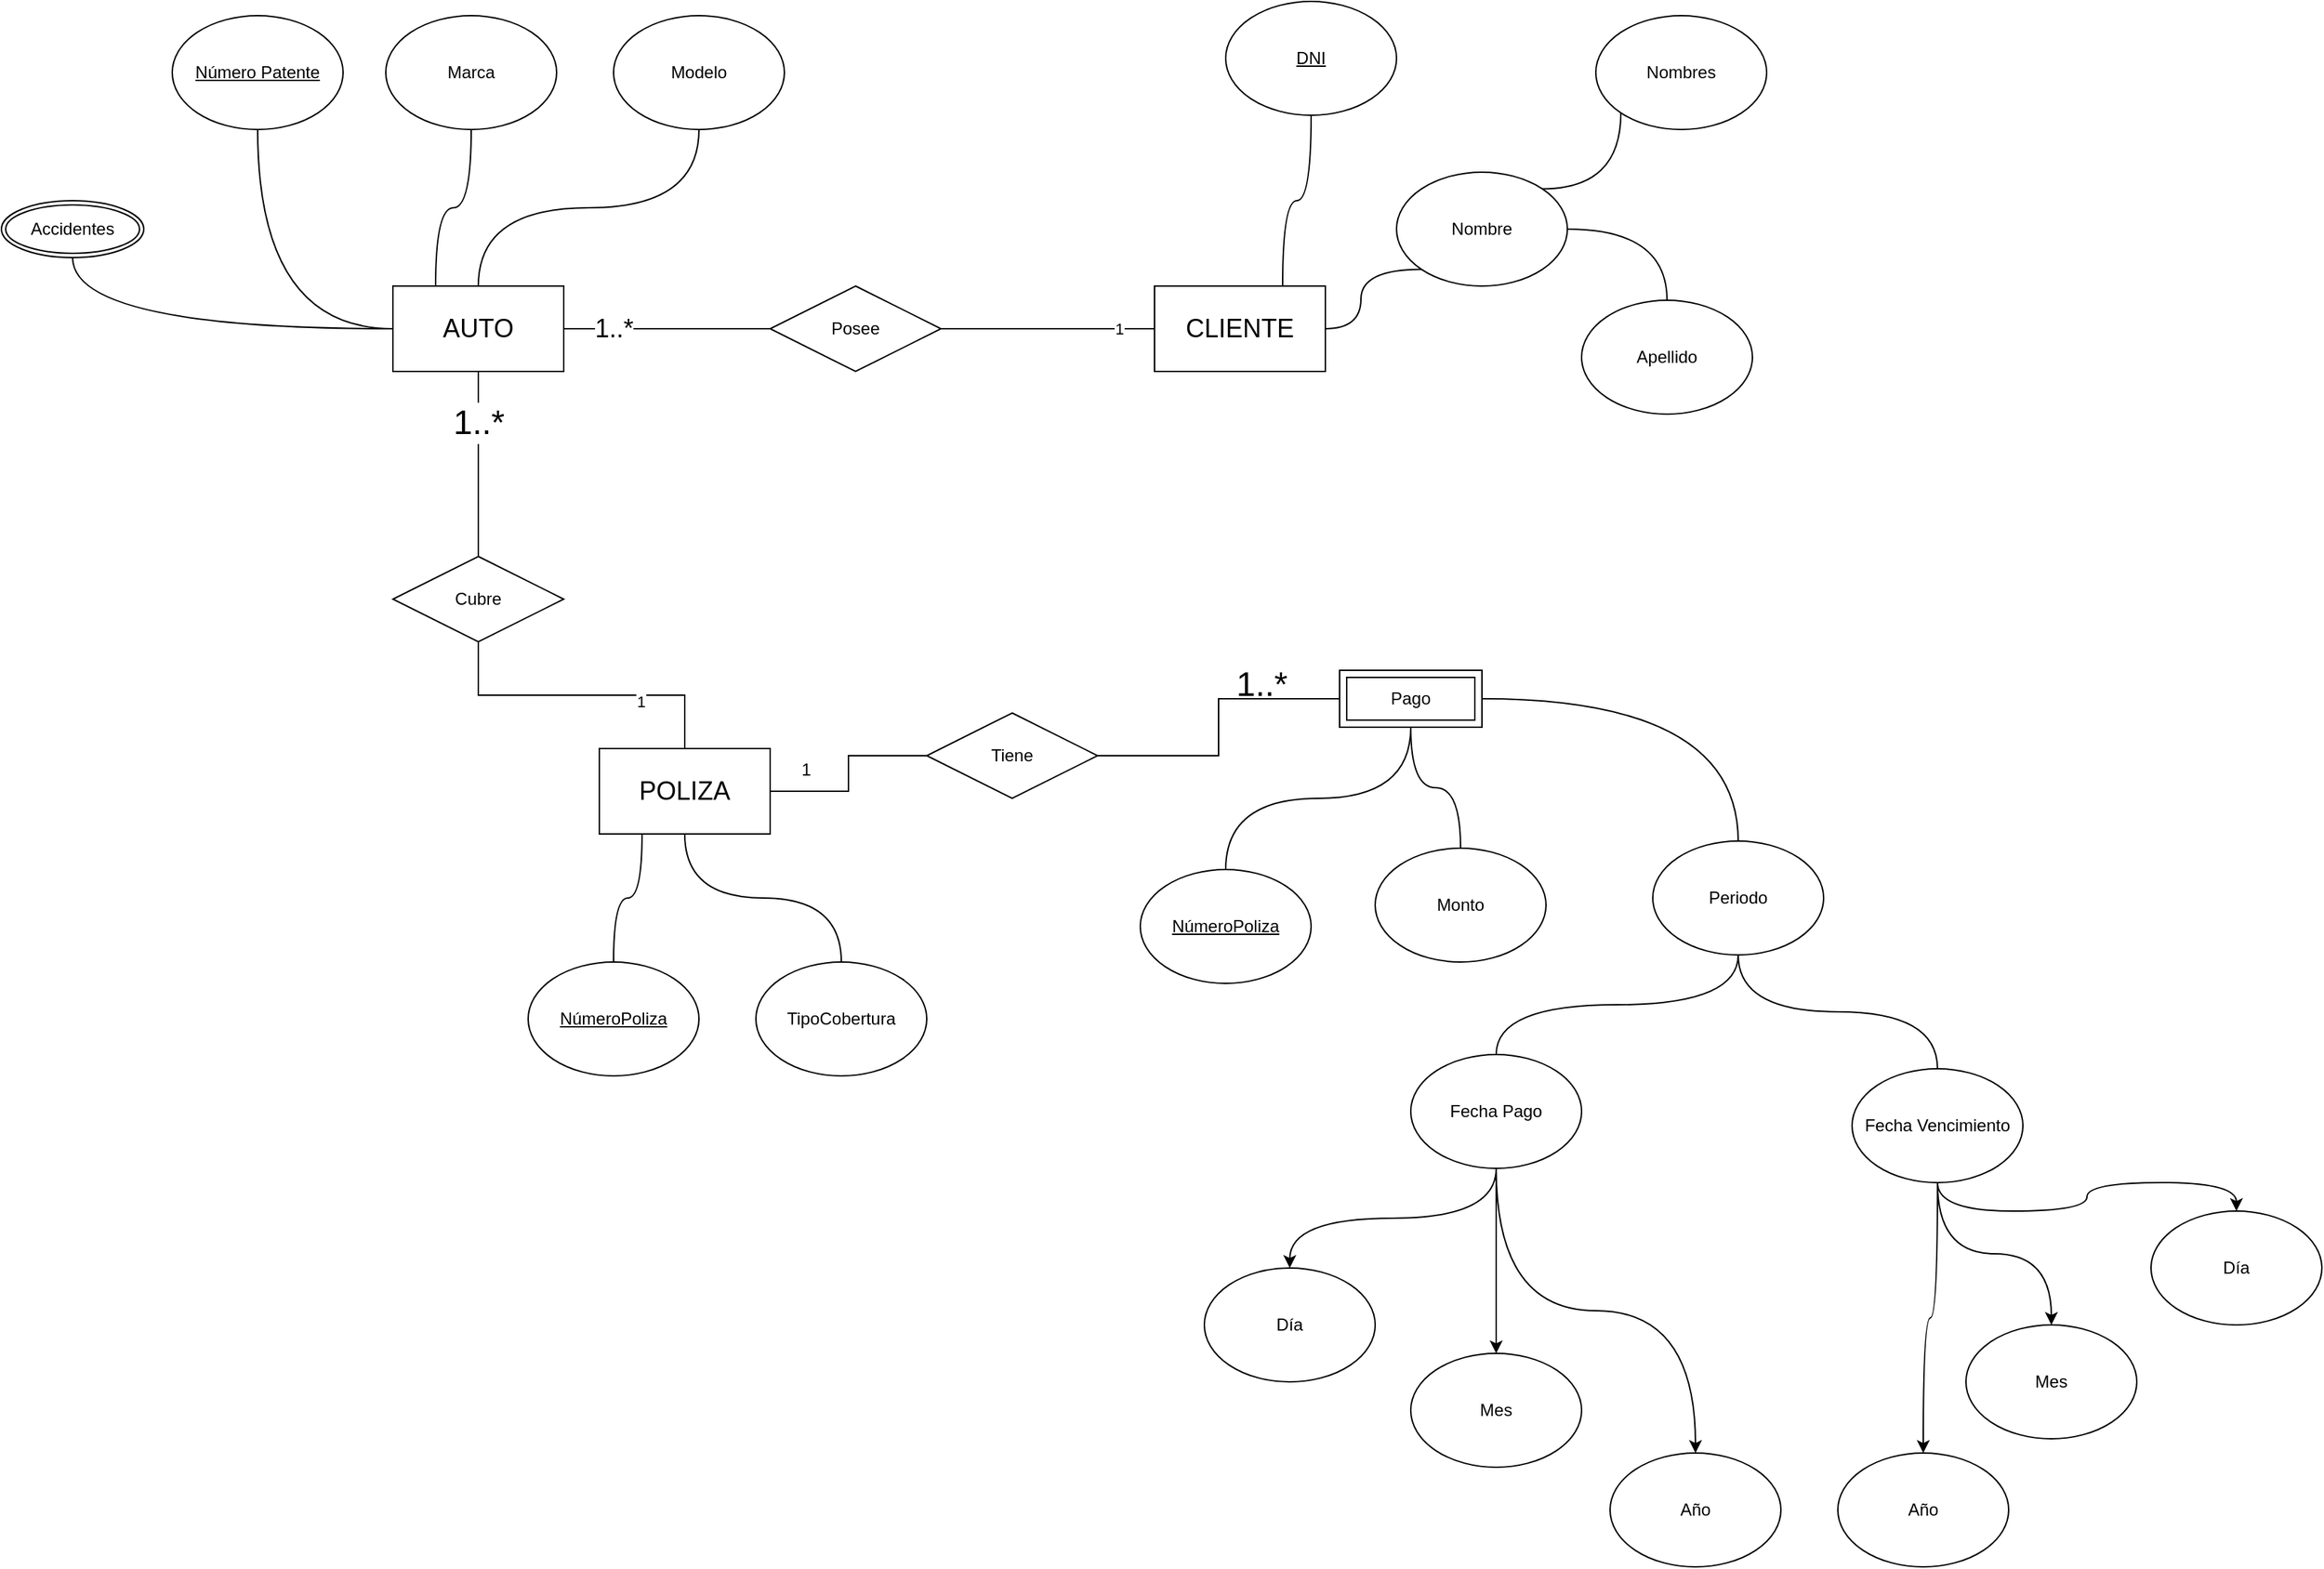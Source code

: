 <mxfile version="21.7.5" type="github">
  <diagram name="Page-1" id="w-JzwQ_G5Ys7sobJ8YCk">
    <mxGraphModel dx="3618" dy="1230" grid="1" gridSize="10" guides="1" tooltips="1" connect="1" arrows="1" fold="1" page="1" pageScale="1" pageWidth="1390" pageHeight="980" background="none" math="0" shadow="0">
      <root>
        <mxCell id="0" />
        <mxCell id="1" parent="0" />
        <mxCell id="en3zWKaObUNiRIa_m3Aj-10" style="edgeStyle=orthogonalEdgeStyle;orthogonalLoop=1;jettySize=auto;html=1;exitX=0;exitY=0.5;exitDx=0;exitDy=0;entryX=0.5;entryY=1;entryDx=0;entryDy=0;curved=1;endArrow=none;endFill=0;" parent="1" source="en3zWKaObUNiRIa_m3Aj-1" target="en3zWKaObUNiRIa_m3Aj-6" edge="1">
          <mxGeometry relative="1" as="geometry" />
        </mxCell>
        <mxCell id="en3zWKaObUNiRIa_m3Aj-11" style="edgeStyle=orthogonalEdgeStyle;orthogonalLoop=1;jettySize=auto;html=1;exitX=0.25;exitY=0;exitDx=0;exitDy=0;entryX=0.5;entryY=1;entryDx=0;entryDy=0;curved=1;strokeColor=default;endArrow=none;endFill=0;" parent="1" source="en3zWKaObUNiRIa_m3Aj-1" target="en3zWKaObUNiRIa_m3Aj-7" edge="1">
          <mxGeometry relative="1" as="geometry" />
        </mxCell>
        <mxCell id="en3zWKaObUNiRIa_m3Aj-12" style="edgeStyle=orthogonalEdgeStyle;orthogonalLoop=1;jettySize=auto;html=1;exitX=0.5;exitY=0;exitDx=0;exitDy=0;entryX=0.5;entryY=1;entryDx=0;entryDy=0;curved=1;endArrow=none;endFill=0;" parent="1" source="en3zWKaObUNiRIa_m3Aj-1" target="en3zWKaObUNiRIa_m3Aj-8" edge="1">
          <mxGeometry relative="1" as="geometry" />
        </mxCell>
        <mxCell id="WmEjxmeqEbuU-c8R5MFx-9" style="edgeStyle=orthogonalEdgeStyle;orthogonalLoop=1;jettySize=auto;html=1;exitX=0;exitY=0.5;exitDx=0;exitDy=0;entryX=0.5;entryY=1;entryDx=0;entryDy=0;curved=1;endArrow=none;endFill=0;" edge="1" parent="1" source="en3zWKaObUNiRIa_m3Aj-1" target="WmEjxmeqEbuU-c8R5MFx-8">
          <mxGeometry relative="1" as="geometry" />
        </mxCell>
        <mxCell id="en3zWKaObUNiRIa_m3Aj-1" value="&lt;font style=&quot;font-size: 18px;&quot;&gt;AUTO&lt;/font&gt;" style="rounded=0;whiteSpace=wrap;html=1;" parent="1" vertex="1">
          <mxGeometry x="65" y="270" width="120" height="60" as="geometry" />
        </mxCell>
        <mxCell id="en3zWKaObUNiRIa_m3Aj-18" style="edgeStyle=orthogonalEdgeStyle;orthogonalLoop=1;jettySize=auto;html=1;exitX=1;exitY=0.5;exitDx=0;exitDy=0;entryX=0;entryY=1;entryDx=0;entryDy=0;curved=1;endArrow=none;endFill=0;" parent="1" source="en3zWKaObUNiRIa_m3Aj-2" target="en3zWKaObUNiRIa_m3Aj-15" edge="1">
          <mxGeometry relative="1" as="geometry" />
        </mxCell>
        <mxCell id="en3zWKaObUNiRIa_m3Aj-19" style="edgeStyle=orthogonalEdgeStyle;orthogonalLoop=1;jettySize=auto;html=1;exitX=0.75;exitY=0;exitDx=0;exitDy=0;entryX=0.5;entryY=1;entryDx=0;entryDy=0;curved=1;endArrow=none;endFill=0;" parent="1" source="en3zWKaObUNiRIa_m3Aj-2" target="en3zWKaObUNiRIa_m3Aj-14" edge="1">
          <mxGeometry relative="1" as="geometry" />
        </mxCell>
        <mxCell id="en3zWKaObUNiRIa_m3Aj-2" value="&lt;font style=&quot;font-size: 18px;&quot;&gt;CLIENTE&lt;/font&gt;" style="rounded=0;whiteSpace=wrap;html=1;" parent="1" vertex="1">
          <mxGeometry x="600" y="270" width="120" height="60" as="geometry" />
        </mxCell>
        <mxCell id="en3zWKaObUNiRIa_m3Aj-25" style="edgeStyle=orthogonalEdgeStyle;orthogonalLoop=1;jettySize=auto;html=1;exitX=0.25;exitY=1;exitDx=0;exitDy=0;entryX=0.5;entryY=0;entryDx=0;entryDy=0;curved=1;endArrow=none;endFill=0;" parent="1" source="en3zWKaObUNiRIa_m3Aj-3" target="en3zWKaObUNiRIa_m3Aj-22" edge="1">
          <mxGeometry relative="1" as="geometry" />
        </mxCell>
        <mxCell id="en3zWKaObUNiRIa_m3Aj-26" style="edgeStyle=orthogonalEdgeStyle;orthogonalLoop=1;jettySize=auto;html=1;exitX=0.5;exitY=1;exitDx=0;exitDy=0;entryX=0.5;entryY=0;entryDx=0;entryDy=0;curved=1;endArrow=none;endFill=0;" parent="1" source="en3zWKaObUNiRIa_m3Aj-3" target="en3zWKaObUNiRIa_m3Aj-23" edge="1">
          <mxGeometry relative="1" as="geometry" />
        </mxCell>
        <mxCell id="en3zWKaObUNiRIa_m3Aj-3" value="&lt;font style=&quot;font-size: 18px;&quot;&gt;POLIZA&lt;/font&gt;" style="rounded=0;whiteSpace=wrap;html=1;" parent="1" vertex="1">
          <mxGeometry x="210" y="595" width="120" height="60" as="geometry" />
        </mxCell>
        <mxCell id="en3zWKaObUNiRIa_m3Aj-37" style="edgeStyle=orthogonalEdgeStyle;orthogonalLoop=1;jettySize=auto;html=1;exitX=1;exitY=0.5;exitDx=0;exitDy=0;entryX=0.5;entryY=0;entryDx=0;entryDy=0;curved=1;endArrow=none;endFill=0;" parent="1" source="WmEjxmeqEbuU-c8R5MFx-16" target="en3zWKaObUNiRIa_m3Aj-28" edge="1">
          <mxGeometry relative="1" as="geometry">
            <mxPoint x="830" y="575.0" as="sourcePoint" />
          </mxGeometry>
        </mxCell>
        <mxCell id="en3zWKaObUNiRIa_m3Aj-38" style="edgeStyle=orthogonalEdgeStyle;orthogonalLoop=1;jettySize=auto;html=1;exitX=0.5;exitY=1;exitDx=0;exitDy=0;entryX=0.5;entryY=0;entryDx=0;entryDy=0;curved=1;endArrow=none;endFill=0;" parent="1" source="WmEjxmeqEbuU-c8R5MFx-16" target="en3zWKaObUNiRIa_m3Aj-27" edge="1">
          <mxGeometry relative="1" as="geometry">
            <mxPoint x="770" y="590.0" as="sourcePoint" />
          </mxGeometry>
        </mxCell>
        <mxCell id="en3zWKaObUNiRIa_m3Aj-6" value="&lt;u&gt;Número Patente&lt;/u&gt;" style="ellipse;whiteSpace=wrap;html=1;" parent="1" vertex="1">
          <mxGeometry x="-90" y="80" width="120" height="80" as="geometry" />
        </mxCell>
        <mxCell id="en3zWKaObUNiRIa_m3Aj-7" value="Marca" style="ellipse;whiteSpace=wrap;html=1;" parent="1" vertex="1">
          <mxGeometry x="60" y="80" width="120" height="80" as="geometry" />
        </mxCell>
        <mxCell id="en3zWKaObUNiRIa_m3Aj-8" value="&lt;div&gt;Modelo&lt;/div&gt;" style="ellipse;whiteSpace=wrap;html=1;" parent="1" vertex="1">
          <mxGeometry x="220" y="80" width="120" height="80" as="geometry" />
        </mxCell>
        <mxCell id="en3zWKaObUNiRIa_m3Aj-14" value="&lt;u&gt;DNI&lt;/u&gt;" style="ellipse;whiteSpace=wrap;html=1;" parent="1" vertex="1">
          <mxGeometry x="650" y="70" width="120" height="80" as="geometry" />
        </mxCell>
        <mxCell id="en3zWKaObUNiRIa_m3Aj-20" style="edgeStyle=orthogonalEdgeStyle;orthogonalLoop=1;jettySize=auto;html=1;exitX=1;exitY=0;exitDx=0;exitDy=0;entryX=0;entryY=1;entryDx=0;entryDy=0;curved=1;endArrow=none;endFill=0;" parent="1" source="en3zWKaObUNiRIa_m3Aj-15" target="en3zWKaObUNiRIa_m3Aj-17" edge="1">
          <mxGeometry relative="1" as="geometry" />
        </mxCell>
        <mxCell id="en3zWKaObUNiRIa_m3Aj-21" style="edgeStyle=orthogonalEdgeStyle;orthogonalLoop=1;jettySize=auto;html=1;exitX=1;exitY=0.5;exitDx=0;exitDy=0;entryX=0.5;entryY=0;entryDx=0;entryDy=0;curved=1;endArrow=none;endFill=0;" parent="1" source="en3zWKaObUNiRIa_m3Aj-15" target="en3zWKaObUNiRIa_m3Aj-16" edge="1">
          <mxGeometry relative="1" as="geometry" />
        </mxCell>
        <mxCell id="en3zWKaObUNiRIa_m3Aj-15" value="Nombre" style="ellipse;whiteSpace=wrap;html=1;" parent="1" vertex="1">
          <mxGeometry x="770" y="190" width="120" height="80" as="geometry" />
        </mxCell>
        <mxCell id="en3zWKaObUNiRIa_m3Aj-16" value="Apellido" style="ellipse;whiteSpace=wrap;html=1;" parent="1" vertex="1">
          <mxGeometry x="900" y="280" width="120" height="80" as="geometry" />
        </mxCell>
        <mxCell id="en3zWKaObUNiRIa_m3Aj-17" value="Nombres" style="ellipse;whiteSpace=wrap;html=1;" parent="1" vertex="1">
          <mxGeometry x="910" y="80" width="120" height="80" as="geometry" />
        </mxCell>
        <mxCell id="en3zWKaObUNiRIa_m3Aj-22" value="&lt;u&gt;NúmeroPoliza&lt;/u&gt;" style="ellipse;whiteSpace=wrap;html=1;" parent="1" vertex="1">
          <mxGeometry x="160" y="745" width="120" height="80" as="geometry" />
        </mxCell>
        <mxCell id="en3zWKaObUNiRIa_m3Aj-23" value="TipoCobertura" style="ellipse;whiteSpace=wrap;html=1;" parent="1" vertex="1">
          <mxGeometry x="320" y="745" width="120" height="80" as="geometry" />
        </mxCell>
        <mxCell id="en3zWKaObUNiRIa_m3Aj-27" value="Monto" style="ellipse;whiteSpace=wrap;html=1;" parent="1" vertex="1">
          <mxGeometry x="755" y="665" width="120" height="80" as="geometry" />
        </mxCell>
        <mxCell id="en3zWKaObUNiRIa_m3Aj-39" style="edgeStyle=orthogonalEdgeStyle;orthogonalLoop=1;jettySize=auto;html=1;exitX=0.5;exitY=1;exitDx=0;exitDy=0;entryX=0.5;entryY=0;entryDx=0;entryDy=0;curved=1;endArrow=none;endFill=0;" parent="1" source="en3zWKaObUNiRIa_m3Aj-28" target="en3zWKaObUNiRIa_m3Aj-29" edge="1">
          <mxGeometry relative="1" as="geometry" />
        </mxCell>
        <mxCell id="en3zWKaObUNiRIa_m3Aj-40" style="edgeStyle=orthogonalEdgeStyle;orthogonalLoop=1;jettySize=auto;html=1;exitX=0.5;exitY=1;exitDx=0;exitDy=0;entryX=0.5;entryY=0;entryDx=0;entryDy=0;curved=1;endArrow=none;endFill=0;" parent="1" source="en3zWKaObUNiRIa_m3Aj-28" target="en3zWKaObUNiRIa_m3Aj-30" edge="1">
          <mxGeometry relative="1" as="geometry" />
        </mxCell>
        <mxCell id="en3zWKaObUNiRIa_m3Aj-28" value="Periodo" style="ellipse;whiteSpace=wrap;html=1;" parent="1" vertex="1">
          <mxGeometry x="950" y="660" width="120" height="80" as="geometry" />
        </mxCell>
        <mxCell id="en3zWKaObUNiRIa_m3Aj-41" style="edgeStyle=orthogonalEdgeStyle;orthogonalLoop=1;jettySize=auto;html=1;exitX=0.5;exitY=1;exitDx=0;exitDy=0;curved=1;" parent="1" source="en3zWKaObUNiRIa_m3Aj-29" target="en3zWKaObUNiRIa_m3Aj-31" edge="1">
          <mxGeometry relative="1" as="geometry" />
        </mxCell>
        <mxCell id="en3zWKaObUNiRIa_m3Aj-42" style="edgeStyle=orthogonalEdgeStyle;orthogonalLoop=1;jettySize=auto;html=1;exitX=0.5;exitY=1;exitDx=0;exitDy=0;entryX=0.5;entryY=0;entryDx=0;entryDy=0;curved=1;" parent="1" source="en3zWKaObUNiRIa_m3Aj-29" target="en3zWKaObUNiRIa_m3Aj-32" edge="1">
          <mxGeometry relative="1" as="geometry" />
        </mxCell>
        <mxCell id="en3zWKaObUNiRIa_m3Aj-43" style="edgeStyle=orthogonalEdgeStyle;orthogonalLoop=1;jettySize=auto;html=1;exitX=0.5;exitY=1;exitDx=0;exitDy=0;entryX=0.5;entryY=0;entryDx=0;entryDy=0;curved=1;" parent="1" source="en3zWKaObUNiRIa_m3Aj-29" target="en3zWKaObUNiRIa_m3Aj-33" edge="1">
          <mxGeometry relative="1" as="geometry" />
        </mxCell>
        <mxCell id="en3zWKaObUNiRIa_m3Aj-29" value="Fecha Pago" style="ellipse;whiteSpace=wrap;html=1;" parent="1" vertex="1">
          <mxGeometry x="780" y="810" width="120" height="80" as="geometry" />
        </mxCell>
        <mxCell id="en3zWKaObUNiRIa_m3Aj-44" style="edgeStyle=orthogonalEdgeStyle;orthogonalLoop=1;jettySize=auto;html=1;exitX=0.5;exitY=1;exitDx=0;exitDy=0;entryX=0.5;entryY=0;entryDx=0;entryDy=0;curved=1;" parent="1" source="en3zWKaObUNiRIa_m3Aj-30" target="en3zWKaObUNiRIa_m3Aj-34" edge="1">
          <mxGeometry relative="1" as="geometry" />
        </mxCell>
        <mxCell id="en3zWKaObUNiRIa_m3Aj-45" style="edgeStyle=orthogonalEdgeStyle;orthogonalLoop=1;jettySize=auto;html=1;exitX=0.5;exitY=1;exitDx=0;exitDy=0;entryX=0.5;entryY=0;entryDx=0;entryDy=0;curved=1;" parent="1" source="en3zWKaObUNiRIa_m3Aj-30" target="en3zWKaObUNiRIa_m3Aj-35" edge="1">
          <mxGeometry relative="1" as="geometry" />
        </mxCell>
        <mxCell id="en3zWKaObUNiRIa_m3Aj-46" style="edgeStyle=orthogonalEdgeStyle;orthogonalLoop=1;jettySize=auto;html=1;exitX=0.5;exitY=1;exitDx=0;exitDy=0;entryX=0.5;entryY=0;entryDx=0;entryDy=0;curved=1;" parent="1" source="en3zWKaObUNiRIa_m3Aj-30" target="en3zWKaObUNiRIa_m3Aj-36" edge="1">
          <mxGeometry relative="1" as="geometry" />
        </mxCell>
        <mxCell id="en3zWKaObUNiRIa_m3Aj-30" value="Fecha Vencimiento" style="ellipse;whiteSpace=wrap;html=1;" parent="1" vertex="1">
          <mxGeometry x="1090" y="820" width="120" height="80" as="geometry" />
        </mxCell>
        <mxCell id="en3zWKaObUNiRIa_m3Aj-31" value="Día" style="ellipse;whiteSpace=wrap;html=1;" parent="1" vertex="1">
          <mxGeometry x="635" y="960" width="120" height="80" as="geometry" />
        </mxCell>
        <mxCell id="en3zWKaObUNiRIa_m3Aj-32" value="Mes" style="ellipse;whiteSpace=wrap;html=1;" parent="1" vertex="1">
          <mxGeometry x="780" y="1020" width="120" height="80" as="geometry" />
        </mxCell>
        <mxCell id="en3zWKaObUNiRIa_m3Aj-33" value="Año" style="ellipse;whiteSpace=wrap;html=1;" parent="1" vertex="1">
          <mxGeometry x="920" y="1090" width="120" height="80" as="geometry" />
        </mxCell>
        <mxCell id="en3zWKaObUNiRIa_m3Aj-34" value="Año" style="ellipse;whiteSpace=wrap;html=1;" parent="1" vertex="1">
          <mxGeometry x="1080" y="1090" width="120" height="80" as="geometry" />
        </mxCell>
        <mxCell id="en3zWKaObUNiRIa_m3Aj-35" value="Mes" style="ellipse;whiteSpace=wrap;html=1;" parent="1" vertex="1">
          <mxGeometry x="1170" y="1000" width="120" height="80" as="geometry" />
        </mxCell>
        <mxCell id="en3zWKaObUNiRIa_m3Aj-36" value="Día" style="ellipse;whiteSpace=wrap;html=1;" parent="1" vertex="1">
          <mxGeometry x="1300" y="920" width="120" height="80" as="geometry" />
        </mxCell>
        <mxCell id="en3zWKaObUNiRIa_m3Aj-48" style="edgeStyle=orthogonalEdgeStyle;rounded=0;orthogonalLoop=1;jettySize=auto;html=1;exitX=1;exitY=0.5;exitDx=0;exitDy=0;entryX=0;entryY=0.5;entryDx=0;entryDy=0;endArrow=none;endFill=0;" parent="1" source="en3zWKaObUNiRIa_m3Aj-47" target="en3zWKaObUNiRIa_m3Aj-2" edge="1">
          <mxGeometry relative="1" as="geometry" />
        </mxCell>
        <mxCell id="en3zWKaObUNiRIa_m3Aj-50" value="1" style="edgeLabel;html=1;align=center;verticalAlign=middle;resizable=0;points=[];" parent="en3zWKaObUNiRIa_m3Aj-48" vertex="1" connectable="0">
          <mxGeometry x="0.657" relative="1" as="geometry">
            <mxPoint as="offset" />
          </mxGeometry>
        </mxCell>
        <mxCell id="en3zWKaObUNiRIa_m3Aj-49" style="edgeStyle=orthogonalEdgeStyle;rounded=0;orthogonalLoop=1;jettySize=auto;html=1;exitX=0;exitY=0.5;exitDx=0;exitDy=0;entryX=1;entryY=0.5;entryDx=0;entryDy=0;endArrow=none;endFill=0;" parent="1" source="en3zWKaObUNiRIa_m3Aj-47" target="en3zWKaObUNiRIa_m3Aj-1" edge="1">
          <mxGeometry relative="1" as="geometry" />
        </mxCell>
        <mxCell id="en3zWKaObUNiRIa_m3Aj-51" value="&lt;font style=&quot;font-size: 18px;&quot;&gt;1..*&lt;/font&gt;" style="edgeLabel;html=1;align=center;verticalAlign=middle;resizable=0;points=[];" parent="en3zWKaObUNiRIa_m3Aj-49" vertex="1" connectable="0">
          <mxGeometry x="0.71" y="2" relative="1" as="geometry">
            <mxPoint x="14" y="-2" as="offset" />
          </mxGeometry>
        </mxCell>
        <mxCell id="en3zWKaObUNiRIa_m3Aj-47" value="Posee" style="shape=rhombus;perimeter=rhombusPerimeter;whiteSpace=wrap;html=1;align=center;" parent="1" vertex="1">
          <mxGeometry x="330" y="270" width="120" height="60" as="geometry" />
        </mxCell>
        <mxCell id="WmEjxmeqEbuU-c8R5MFx-3" style="edgeStyle=orthogonalEdgeStyle;rounded=0;orthogonalLoop=1;jettySize=auto;html=1;exitX=0.5;exitY=0;exitDx=0;exitDy=0;entryX=0.5;entryY=1;entryDx=0;entryDy=0;endArrow=none;endFill=0;" edge="1" parent="1" source="WmEjxmeqEbuU-c8R5MFx-2" target="en3zWKaObUNiRIa_m3Aj-1">
          <mxGeometry relative="1" as="geometry" />
        </mxCell>
        <mxCell id="WmEjxmeqEbuU-c8R5MFx-6" value="&lt;font style=&quot;font-size: 24px;&quot;&gt;1..*&lt;/font&gt;" style="edgeLabel;html=1;align=center;verticalAlign=middle;resizable=0;points=[];" vertex="1" connectable="0" parent="WmEjxmeqEbuU-c8R5MFx-3">
          <mxGeometry x="0.665" relative="1" as="geometry">
            <mxPoint y="14" as="offset" />
          </mxGeometry>
        </mxCell>
        <mxCell id="WmEjxmeqEbuU-c8R5MFx-4" style="edgeStyle=orthogonalEdgeStyle;rounded=0;orthogonalLoop=1;jettySize=auto;html=1;exitX=0.5;exitY=1;exitDx=0;exitDy=0;entryX=0.5;entryY=0;entryDx=0;entryDy=0;endArrow=none;endFill=0;" edge="1" parent="1" source="WmEjxmeqEbuU-c8R5MFx-2" target="en3zWKaObUNiRIa_m3Aj-3">
          <mxGeometry relative="1" as="geometry" />
        </mxCell>
        <mxCell id="WmEjxmeqEbuU-c8R5MFx-5" value="1" style="edgeLabel;html=1;align=center;verticalAlign=middle;resizable=0;points=[];" vertex="1" connectable="0" parent="WmEjxmeqEbuU-c8R5MFx-4">
          <mxGeometry x="0.369" y="-4" relative="1" as="geometry">
            <mxPoint x="1" as="offset" />
          </mxGeometry>
        </mxCell>
        <mxCell id="WmEjxmeqEbuU-c8R5MFx-2" value="Cubre" style="shape=rhombus;perimeter=rhombusPerimeter;whiteSpace=wrap;html=1;align=center;" vertex="1" parent="1">
          <mxGeometry x="65" y="460" width="120" height="60" as="geometry" />
        </mxCell>
        <mxCell id="WmEjxmeqEbuU-c8R5MFx-8" value="Accidentes" style="ellipse;shape=doubleEllipse;margin=3;whiteSpace=wrap;html=1;align=center;" vertex="1" parent="1">
          <mxGeometry x="-210" y="210" width="100" height="40" as="geometry" />
        </mxCell>
        <mxCell id="WmEjxmeqEbuU-c8R5MFx-12" style="edgeStyle=orthogonalEdgeStyle;rounded=0;orthogonalLoop=1;jettySize=auto;html=1;exitX=0;exitY=0.5;exitDx=0;exitDy=0;entryX=1;entryY=0.5;entryDx=0;entryDy=0;endArrow=none;endFill=0;" edge="1" parent="1" source="WmEjxmeqEbuU-c8R5MFx-11" target="en3zWKaObUNiRIa_m3Aj-3">
          <mxGeometry relative="1" as="geometry" />
        </mxCell>
        <mxCell id="WmEjxmeqEbuU-c8R5MFx-13" style="edgeStyle=orthogonalEdgeStyle;rounded=0;orthogonalLoop=1;jettySize=auto;html=1;exitX=1;exitY=0.5;exitDx=0;exitDy=0;entryX=0;entryY=0.5;entryDx=0;entryDy=0;endArrow=none;endFill=0;" edge="1" parent="1" source="WmEjxmeqEbuU-c8R5MFx-11" target="WmEjxmeqEbuU-c8R5MFx-16">
          <mxGeometry relative="1" as="geometry">
            <mxPoint x="710" y="560.0" as="targetPoint" />
          </mxGeometry>
        </mxCell>
        <mxCell id="WmEjxmeqEbuU-c8R5MFx-11" value="Tiene" style="shape=rhombus;perimeter=rhombusPerimeter;whiteSpace=wrap;html=1;align=center;" vertex="1" parent="1">
          <mxGeometry x="440" y="570" width="120" height="60" as="geometry" />
        </mxCell>
        <mxCell id="WmEjxmeqEbuU-c8R5MFx-14" value="1" style="text;html=1;align=center;verticalAlign=middle;resizable=0;points=[];autosize=1;strokeColor=none;fillColor=none;" vertex="1" parent="1">
          <mxGeometry x="340" y="595" width="30" height="30" as="geometry" />
        </mxCell>
        <mxCell id="WmEjxmeqEbuU-c8R5MFx-15" value="&lt;font style=&quot;font-size: 24px;&quot;&gt;1..*&lt;/font&gt;" style="text;html=1;align=center;verticalAlign=middle;resizable=0;points=[];autosize=1;strokeColor=none;fillColor=none;" vertex="1" parent="1">
          <mxGeometry x="645" y="530" width="60" height="40" as="geometry" />
        </mxCell>
        <mxCell id="WmEjxmeqEbuU-c8R5MFx-20" style="edgeStyle=orthogonalEdgeStyle;orthogonalLoop=1;jettySize=auto;html=1;exitX=0.5;exitY=1;exitDx=0;exitDy=0;entryX=0.5;entryY=0;entryDx=0;entryDy=0;curved=1;endArrow=none;endFill=0;" edge="1" parent="1" source="WmEjxmeqEbuU-c8R5MFx-16" target="WmEjxmeqEbuU-c8R5MFx-18">
          <mxGeometry relative="1" as="geometry" />
        </mxCell>
        <mxCell id="WmEjxmeqEbuU-c8R5MFx-16" value="Pago" style="shape=ext;margin=3;double=1;whiteSpace=wrap;html=1;align=center;" vertex="1" parent="1">
          <mxGeometry x="730" y="540" width="100" height="40" as="geometry" />
        </mxCell>
        <mxCell id="WmEjxmeqEbuU-c8R5MFx-18" value="&lt;u&gt;NúmeroPoliza&lt;/u&gt;" style="ellipse;whiteSpace=wrap;html=1;" vertex="1" parent="1">
          <mxGeometry x="590" y="680" width="120" height="80" as="geometry" />
        </mxCell>
      </root>
    </mxGraphModel>
  </diagram>
</mxfile>

